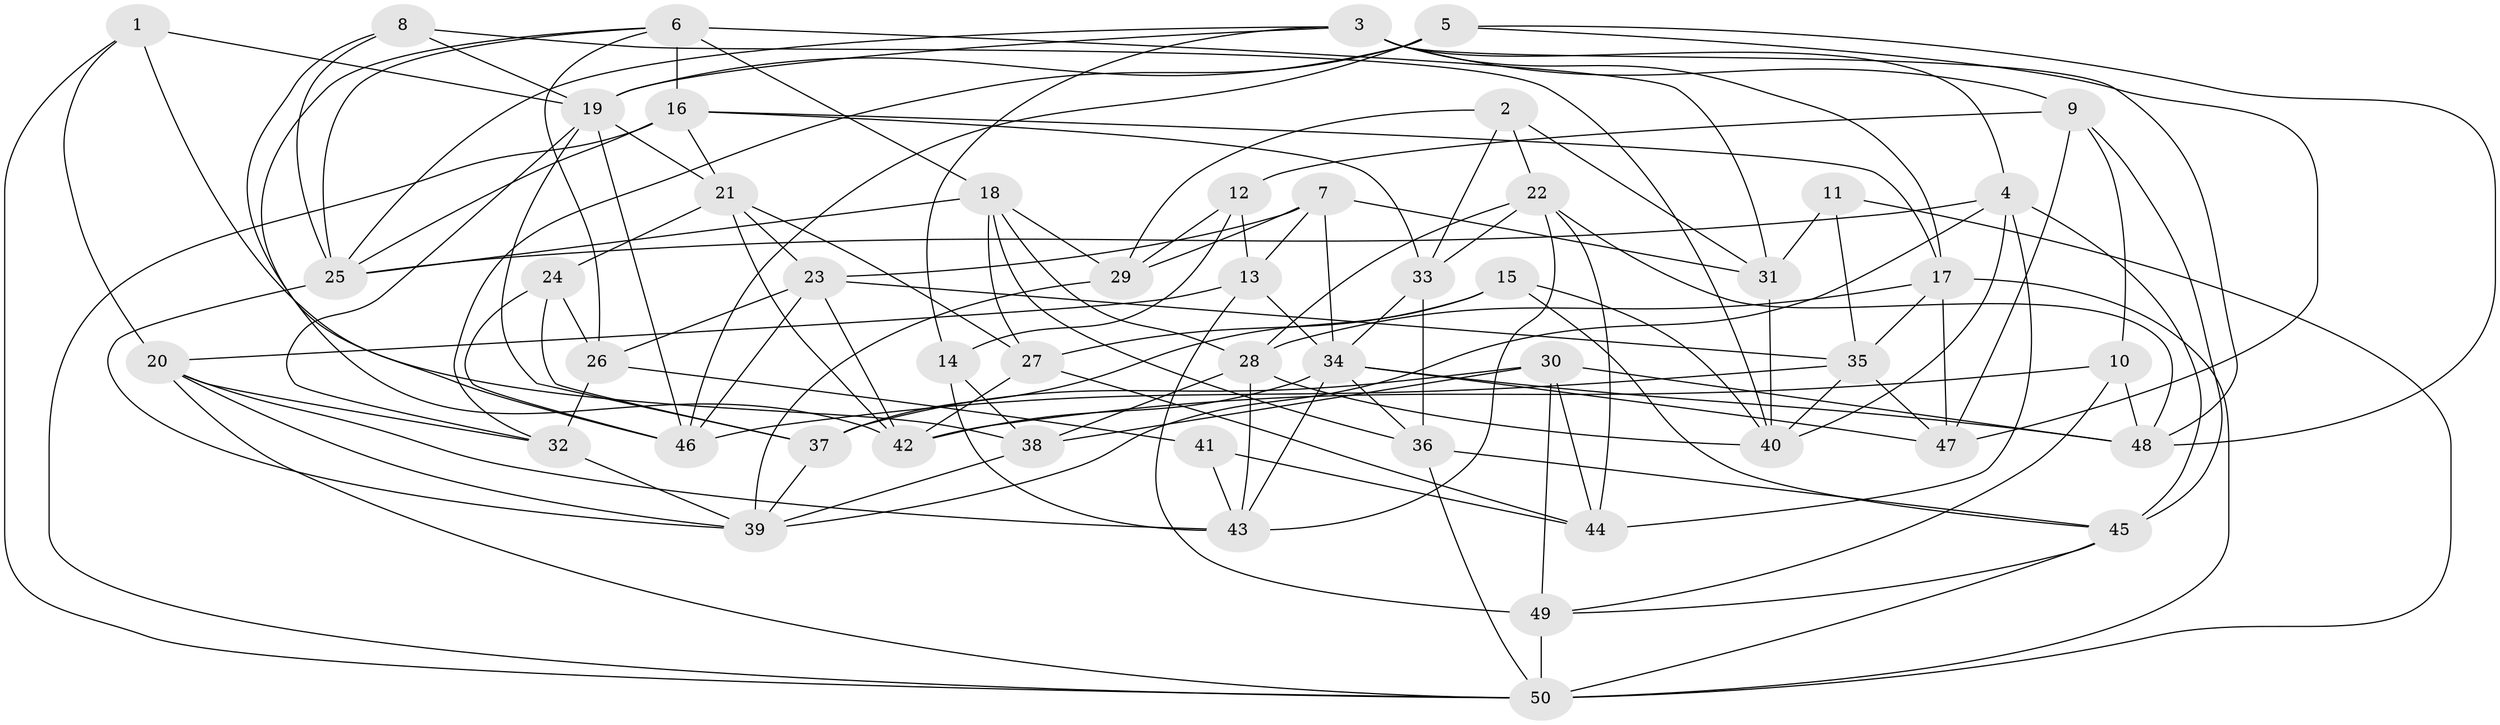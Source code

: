 // original degree distribution, {4: 1.0}
// Generated by graph-tools (version 1.1) at 2025/03/03/09/25 03:03:07]
// undirected, 50 vertices, 135 edges
graph export_dot {
graph [start="1"]
  node [color=gray90,style=filled];
  1;
  2;
  3;
  4;
  5;
  6;
  7;
  8;
  9;
  10;
  11;
  12;
  13;
  14;
  15;
  16;
  17;
  18;
  19;
  20;
  21;
  22;
  23;
  24;
  25;
  26;
  27;
  28;
  29;
  30;
  31;
  32;
  33;
  34;
  35;
  36;
  37;
  38;
  39;
  40;
  41;
  42;
  43;
  44;
  45;
  46;
  47;
  48;
  49;
  50;
  1 -- 19 [weight=1.0];
  1 -- 20 [weight=1.0];
  1 -- 46 [weight=1.0];
  1 -- 50 [weight=1.0];
  2 -- 22 [weight=1.0];
  2 -- 29 [weight=1.0];
  2 -- 31 [weight=1.0];
  2 -- 33 [weight=1.0];
  3 -- 4 [weight=1.0];
  3 -- 9 [weight=1.0];
  3 -- 14 [weight=1.0];
  3 -- 17 [weight=1.0];
  3 -- 19 [weight=1.0];
  3 -- 25 [weight=2.0];
  3 -- 48 [weight=1.0];
  4 -- 25 [weight=1.0];
  4 -- 39 [weight=1.0];
  4 -- 40 [weight=1.0];
  4 -- 44 [weight=1.0];
  4 -- 45 [weight=1.0];
  5 -- 19 [weight=1.0];
  5 -- 32 [weight=1.0];
  5 -- 46 [weight=1.0];
  5 -- 47 [weight=2.0];
  5 -- 48 [weight=1.0];
  6 -- 16 [weight=1.0];
  6 -- 18 [weight=1.0];
  6 -- 25 [weight=1.0];
  6 -- 26 [weight=1.0];
  6 -- 31 [weight=1.0];
  6 -- 42 [weight=1.0];
  7 -- 13 [weight=1.0];
  7 -- 23 [weight=1.0];
  7 -- 29 [weight=1.0];
  7 -- 31 [weight=2.0];
  7 -- 34 [weight=1.0];
  8 -- 19 [weight=1.0];
  8 -- 25 [weight=1.0];
  8 -- 38 [weight=1.0];
  8 -- 40 [weight=1.0];
  9 -- 10 [weight=1.0];
  9 -- 12 [weight=2.0];
  9 -- 45 [weight=1.0];
  9 -- 47 [weight=1.0];
  10 -- 42 [weight=1.0];
  10 -- 48 [weight=1.0];
  10 -- 49 [weight=1.0];
  11 -- 31 [weight=1.0];
  11 -- 35 [weight=1.0];
  11 -- 50 [weight=2.0];
  12 -- 13 [weight=2.0];
  12 -- 14 [weight=1.0];
  12 -- 29 [weight=1.0];
  13 -- 20 [weight=1.0];
  13 -- 34 [weight=1.0];
  13 -- 49 [weight=1.0];
  14 -- 38 [weight=1.0];
  14 -- 43 [weight=1.0];
  15 -- 27 [weight=1.0];
  15 -- 37 [weight=1.0];
  15 -- 40 [weight=1.0];
  15 -- 45 [weight=1.0];
  16 -- 17 [weight=1.0];
  16 -- 21 [weight=1.0];
  16 -- 25 [weight=1.0];
  16 -- 33 [weight=1.0];
  16 -- 50 [weight=1.0];
  17 -- 28 [weight=1.0];
  17 -- 35 [weight=1.0];
  17 -- 47 [weight=1.0];
  17 -- 50 [weight=1.0];
  18 -- 25 [weight=1.0];
  18 -- 27 [weight=1.0];
  18 -- 28 [weight=1.0];
  18 -- 29 [weight=1.0];
  18 -- 36 [weight=1.0];
  19 -- 21 [weight=1.0];
  19 -- 32 [weight=1.0];
  19 -- 37 [weight=1.0];
  19 -- 46 [weight=1.0];
  20 -- 32 [weight=1.0];
  20 -- 39 [weight=1.0];
  20 -- 43 [weight=1.0];
  20 -- 50 [weight=1.0];
  21 -- 23 [weight=1.0];
  21 -- 24 [weight=1.0];
  21 -- 27 [weight=1.0];
  21 -- 42 [weight=1.0];
  22 -- 28 [weight=1.0];
  22 -- 33 [weight=1.0];
  22 -- 43 [weight=1.0];
  22 -- 44 [weight=1.0];
  22 -- 48 [weight=1.0];
  23 -- 26 [weight=1.0];
  23 -- 35 [weight=1.0];
  23 -- 42 [weight=1.0];
  23 -- 46 [weight=1.0];
  24 -- 26 [weight=1.0];
  24 -- 37 [weight=1.0];
  24 -- 46 [weight=1.0];
  25 -- 39 [weight=1.0];
  26 -- 32 [weight=1.0];
  26 -- 41 [weight=2.0];
  27 -- 42 [weight=1.0];
  27 -- 44 [weight=2.0];
  28 -- 38 [weight=1.0];
  28 -- 40 [weight=1.0];
  28 -- 43 [weight=1.0];
  29 -- 39 [weight=2.0];
  30 -- 37 [weight=1.0];
  30 -- 38 [weight=2.0];
  30 -- 44 [weight=1.0];
  30 -- 48 [weight=1.0];
  30 -- 49 [weight=1.0];
  31 -- 40 [weight=1.0];
  32 -- 39 [weight=2.0];
  33 -- 34 [weight=1.0];
  33 -- 36 [weight=2.0];
  34 -- 36 [weight=1.0];
  34 -- 42 [weight=1.0];
  34 -- 43 [weight=1.0];
  34 -- 47 [weight=1.0];
  34 -- 48 [weight=1.0];
  35 -- 40 [weight=1.0];
  35 -- 46 [weight=1.0];
  35 -- 47 [weight=1.0];
  36 -- 45 [weight=1.0];
  36 -- 50 [weight=1.0];
  37 -- 39 [weight=2.0];
  38 -- 39 [weight=1.0];
  41 -- 43 [weight=1.0];
  41 -- 44 [weight=1.0];
  45 -- 49 [weight=1.0];
  45 -- 50 [weight=1.0];
  49 -- 50 [weight=2.0];
}
